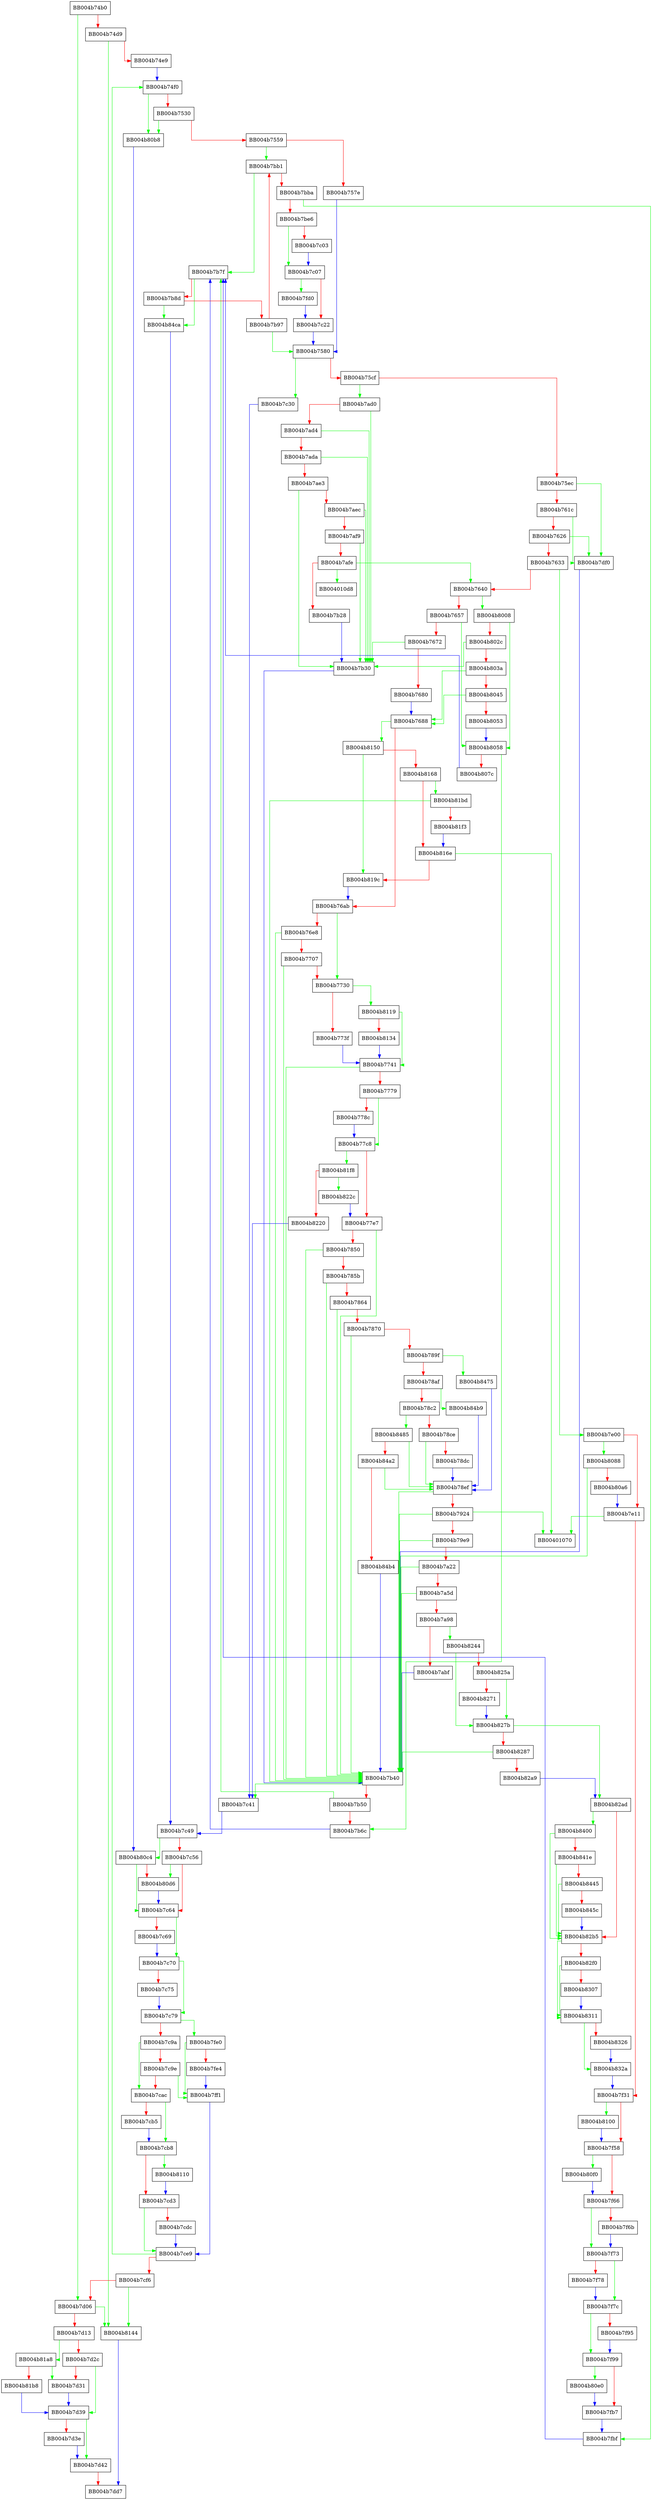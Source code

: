 digraph ossl_qrx_read_pkt {
  node [shape="box"];
  graph [splines=ortho];
  BB004b74b0 -> BB004b7d06 [color="green"];
  BB004b74b0 -> BB004b74d9 [color="red"];
  BB004b74d9 -> BB004b8144 [color="green"];
  BB004b74d9 -> BB004b74e9 [color="red"];
  BB004b74e9 -> BB004b74f0 [color="blue"];
  BB004b74f0 -> BB004b80b8 [color="green"];
  BB004b74f0 -> BB004b7530 [color="red"];
  BB004b7530 -> BB004b80b8 [color="green"];
  BB004b7530 -> BB004b7559 [color="red"];
  BB004b7559 -> BB004b7bb1 [color="green"];
  BB004b7559 -> BB004b757e [color="red"];
  BB004b757e -> BB004b7580 [color="blue"];
  BB004b7580 -> BB004b7c30 [color="green"];
  BB004b7580 -> BB004b75cf [color="red"];
  BB004b75cf -> BB004b7ad0 [color="green"];
  BB004b75cf -> BB004b75ec [color="red"];
  BB004b75ec -> BB004b7df0 [color="green"];
  BB004b75ec -> BB004b761c [color="red"];
  BB004b761c -> BB004b7df0 [color="green"];
  BB004b761c -> BB004b7626 [color="red"];
  BB004b7626 -> BB004b7df0 [color="green"];
  BB004b7626 -> BB004b7633 [color="red"];
  BB004b7633 -> BB004b7e00 [color="green"];
  BB004b7633 -> BB004b7640 [color="red"];
  BB004b7640 -> BB004b8008 [color="green"];
  BB004b7640 -> BB004b7657 [color="red"];
  BB004b7657 -> BB004b8058 [color="green"];
  BB004b7657 -> BB004b7672 [color="red"];
  BB004b7672 -> BB004b7b30 [color="green"];
  BB004b7672 -> BB004b7680 [color="red"];
  BB004b7680 -> BB004b7688 [color="blue"];
  BB004b7688 -> BB004b8150 [color="green"];
  BB004b7688 -> BB004b76ab [color="red"];
  BB004b76ab -> BB004b7730 [color="green"];
  BB004b76ab -> BB004b76e8 [color="red"];
  BB004b76e8 -> BB004b7b40 [color="green"];
  BB004b76e8 -> BB004b7707 [color="red"];
  BB004b7707 -> BB004b7b40 [color="green"];
  BB004b7707 -> BB004b7730 [color="red"];
  BB004b7730 -> BB004b8119 [color="green"];
  BB004b7730 -> BB004b773f [color="red"];
  BB004b773f -> BB004b7741 [color="blue"];
  BB004b7741 -> BB004b7b40 [color="green"];
  BB004b7741 -> BB004b7779 [color="red"];
  BB004b7779 -> BB004b77c8 [color="green"];
  BB004b7779 -> BB004b778c [color="red"];
  BB004b778c -> BB004b77c8 [color="blue"];
  BB004b77c8 -> BB004b81f8 [color="green"];
  BB004b77c8 -> BB004b77e7 [color="red"];
  BB004b77e7 -> BB004b7b40 [color="green"];
  BB004b77e7 -> BB004b7850 [color="red"];
  BB004b7850 -> BB004b7b40 [color="green"];
  BB004b7850 -> BB004b785b [color="red"];
  BB004b785b -> BB004b7b40 [color="green"];
  BB004b785b -> BB004b7864 [color="red"];
  BB004b7864 -> BB004b7b40 [color="green"];
  BB004b7864 -> BB004b7870 [color="red"];
  BB004b7870 -> BB004b7b40 [color="green"];
  BB004b7870 -> BB004b789f [color="red"];
  BB004b789f -> BB004b8475 [color="green"];
  BB004b789f -> BB004b78af [color="red"];
  BB004b78af -> BB004b84b9 [color="green"];
  BB004b78af -> BB004b78c2 [color="red"];
  BB004b78c2 -> BB004b8485 [color="green"];
  BB004b78c2 -> BB004b78ce [color="red"];
  BB004b78ce -> BB004b78ef [color="green"];
  BB004b78ce -> BB004b78dc [color="red"];
  BB004b78dc -> BB004b78ef [color="blue"];
  BB004b78ef -> BB004b7b40 [color="green"];
  BB004b78ef -> BB004b7924 [color="red"];
  BB004b7924 -> BB00401070 [color="green"];
  BB004b7924 -> BB004b7b40 [color="green"];
  BB004b7924 -> BB004b79e9 [color="red"];
  BB004b79e9 -> BB004b7b40 [color="green"];
  BB004b79e9 -> BB004b7a22 [color="red"];
  BB004b7a22 -> BB004b7b40 [color="green"];
  BB004b7a22 -> BB004b7a5d [color="red"];
  BB004b7a5d -> BB004b7b40 [color="green"];
  BB004b7a5d -> BB004b7a98 [color="red"];
  BB004b7a98 -> BB004b8244 [color="green"];
  BB004b7a98 -> BB004b7abf [color="red"];
  BB004b7abf -> BB004b7b40 [color="blue"];
  BB004b7ad0 -> BB004b7b30 [color="green"];
  BB004b7ad0 -> BB004b7ad4 [color="red"];
  BB004b7ad4 -> BB004b7b30 [color="green"];
  BB004b7ad4 -> BB004b7ada [color="red"];
  BB004b7ada -> BB004b7b30 [color="green"];
  BB004b7ada -> BB004b7ae3 [color="red"];
  BB004b7ae3 -> BB004b7b30 [color="green"];
  BB004b7ae3 -> BB004b7aec [color="red"];
  BB004b7aec -> BB004b7b30 [color="green"];
  BB004b7aec -> BB004b7af9 [color="red"];
  BB004b7af9 -> BB004b7b30 [color="green"];
  BB004b7af9 -> BB004b7afe [color="red"];
  BB004b7afe -> BB004010d8 [color="green"];
  BB004b7afe -> BB004b7640 [color="green"];
  BB004b7afe -> BB004b7b28 [color="red"];
  BB004b7b28 -> BB004b7b30 [color="blue"];
  BB004b7b30 -> BB004b7b40 [color="blue"];
  BB004b7b40 -> BB004b7c41 [color="green"];
  BB004b7b40 -> BB004b7b50 [color="red"];
  BB004b7b50 -> BB004b7b7f [color="green"];
  BB004b7b50 -> BB004b7b6c [color="red"];
  BB004b7b6c -> BB004b7b7f [color="blue"];
  BB004b7b7f -> BB004b84ca [color="green"];
  BB004b7b7f -> BB004b7b8d [color="red"];
  BB004b7b8d -> BB004b84ca [color="green"];
  BB004b7b8d -> BB004b7b97 [color="red"];
  BB004b7b97 -> BB004b7580 [color="green"];
  BB004b7b97 -> BB004b7bb1 [color="red"];
  BB004b7bb1 -> BB004b7b7f [color="green"];
  BB004b7bb1 -> BB004b7bba [color="red"];
  BB004b7bba -> BB004b7fbf [color="green"];
  BB004b7bba -> BB004b7be6 [color="red"];
  BB004b7be6 -> BB004b7c07 [color="green"];
  BB004b7be6 -> BB004b7c03 [color="red"];
  BB004b7c03 -> BB004b7c07 [color="blue"];
  BB004b7c07 -> BB004b7fd0 [color="green"];
  BB004b7c07 -> BB004b7c22 [color="red"];
  BB004b7c22 -> BB004b7580 [color="blue"];
  BB004b7c30 -> BB004b7c41 [color="blue"];
  BB004b7c41 -> BB004b7c49 [color="blue"];
  BB004b7c49 -> BB004b80c4 [color="green"];
  BB004b7c49 -> BB004b7c56 [color="red"];
  BB004b7c56 -> BB004b80d6 [color="green"];
  BB004b7c56 -> BB004b7c64 [color="red"];
  BB004b7c64 -> BB004b7c70 [color="green"];
  BB004b7c64 -> BB004b7c69 [color="red"];
  BB004b7c69 -> BB004b7c70 [color="blue"];
  BB004b7c70 -> BB004b7c79 [color="green"];
  BB004b7c70 -> BB004b7c75 [color="red"];
  BB004b7c75 -> BB004b7c79 [color="blue"];
  BB004b7c79 -> BB004b7fe0 [color="green"];
  BB004b7c79 -> BB004b7c9a [color="red"];
  BB004b7c9a -> BB004b7cac [color="green"];
  BB004b7c9a -> BB004b7c9e [color="red"];
  BB004b7c9e -> BB004b7ff1 [color="green"];
  BB004b7c9e -> BB004b7cac [color="red"];
  BB004b7cac -> BB004b7cb8 [color="green"];
  BB004b7cac -> BB004b7cb5 [color="red"];
  BB004b7cb5 -> BB004b7cb8 [color="blue"];
  BB004b7cb8 -> BB004b8110 [color="green"];
  BB004b7cb8 -> BB004b7cd3 [color="red"];
  BB004b7cd3 -> BB004b7ce9 [color="green"];
  BB004b7cd3 -> BB004b7cdc [color="red"];
  BB004b7cdc -> BB004b7ce9 [color="blue"];
  BB004b7ce9 -> BB004b74f0 [color="green"];
  BB004b7ce9 -> BB004b7cf6 [color="red"];
  BB004b7cf6 -> BB004b8144 [color="green"];
  BB004b7cf6 -> BB004b7d06 [color="red"];
  BB004b7d06 -> BB004b8144 [color="green"];
  BB004b7d06 -> BB004b7d13 [color="red"];
  BB004b7d13 -> BB004b81a8 [color="green"];
  BB004b7d13 -> BB004b7d2c [color="red"];
  BB004b7d2c -> BB004b7d39 [color="green"];
  BB004b7d2c -> BB004b7d31 [color="red"];
  BB004b7d31 -> BB004b7d39 [color="blue"];
  BB004b7d39 -> BB004b7d42 [color="green"];
  BB004b7d39 -> BB004b7d3e [color="red"];
  BB004b7d3e -> BB004b7d42 [color="blue"];
  BB004b7d42 -> BB004b7dd7 [color="red"];
  BB004b7df0 -> BB004b7b40 [color="blue"];
  BB004b7e00 -> BB004b8088 [color="green"];
  BB004b7e00 -> BB004b7e11 [color="red"];
  BB004b7e11 -> BB00401070 [color="green"];
  BB004b7e11 -> BB004b7f31 [color="red"];
  BB004b7f31 -> BB004b8100 [color="green"];
  BB004b7f31 -> BB004b7f58 [color="red"];
  BB004b7f58 -> BB004b80f0 [color="green"];
  BB004b7f58 -> BB004b7f66 [color="red"];
  BB004b7f66 -> BB004b7f73 [color="green"];
  BB004b7f66 -> BB004b7f6b [color="red"];
  BB004b7f6b -> BB004b7f73 [color="blue"];
  BB004b7f73 -> BB004b7f7c [color="green"];
  BB004b7f73 -> BB004b7f78 [color="red"];
  BB004b7f78 -> BB004b7f7c [color="blue"];
  BB004b7f7c -> BB004b7f99 [color="green"];
  BB004b7f7c -> BB004b7f95 [color="red"];
  BB004b7f95 -> BB004b7f99 [color="blue"];
  BB004b7f99 -> BB004b80e0 [color="green"];
  BB004b7f99 -> BB004b7fb7 [color="red"];
  BB004b7fb7 -> BB004b7fbf [color="blue"];
  BB004b7fbf -> BB004b7b7f [color="blue"];
  BB004b7fd0 -> BB004b7c22 [color="blue"];
  BB004b7fe0 -> BB004b7ff1 [color="green"];
  BB004b7fe0 -> BB004b7fe4 [color="red"];
  BB004b7fe4 -> BB004b7ff1 [color="blue"];
  BB004b7ff1 -> BB004b7ce9 [color="blue"];
  BB004b8008 -> BB004b8058 [color="green"];
  BB004b8008 -> BB004b802c [color="red"];
  BB004b802c -> BB004b7b30 [color="green"];
  BB004b802c -> BB004b803a [color="red"];
  BB004b803a -> BB004b7688 [color="green"];
  BB004b803a -> BB004b8045 [color="red"];
  BB004b8045 -> BB004b7688 [color="green"];
  BB004b8045 -> BB004b8053 [color="red"];
  BB004b8053 -> BB004b8058 [color="blue"];
  BB004b8058 -> BB004b7b6c [color="green"];
  BB004b8058 -> BB004b807c [color="red"];
  BB004b807c -> BB004b7b7f [color="blue"];
  BB004b8088 -> BB004b7b40 [color="green"];
  BB004b8088 -> BB004b80a6 [color="red"];
  BB004b80a6 -> BB004b7e11 [color="blue"];
  BB004b80b8 -> BB004b80c4 [color="blue"];
  BB004b80c4 -> BB004b7c64 [color="green"];
  BB004b80c4 -> BB004b80d6 [color="red"];
  BB004b80d6 -> BB004b7c64 [color="blue"];
  BB004b80e0 -> BB004b7fb7 [color="blue"];
  BB004b80f0 -> BB004b7f66 [color="blue"];
  BB004b8100 -> BB004b7f58 [color="blue"];
  BB004b8110 -> BB004b7cd3 [color="blue"];
  BB004b8119 -> BB004b7741 [color="green"];
  BB004b8119 -> BB004b8134 [color="red"];
  BB004b8134 -> BB004b7741 [color="blue"];
  BB004b8144 -> BB004b7dd7 [color="blue"];
  BB004b8150 -> BB004b819c [color="green"];
  BB004b8150 -> BB004b8168 [color="red"];
  BB004b8168 -> BB004b81bd [color="green"];
  BB004b8168 -> BB004b816e [color="red"];
  BB004b816e -> BB00401070 [color="green"];
  BB004b816e -> BB004b819c [color="red"];
  BB004b819c -> BB004b76ab [color="blue"];
  BB004b81a8 -> BB004b7d31 [color="green"];
  BB004b81a8 -> BB004b81b8 [color="red"];
  BB004b81b8 -> BB004b7d39 [color="blue"];
  BB004b81bd -> BB004b7b40 [color="green"];
  BB004b81bd -> BB004b81f3 [color="red"];
  BB004b81f3 -> BB004b816e [color="blue"];
  BB004b81f8 -> BB004b822c [color="green"];
  BB004b81f8 -> BB004b8220 [color="red"];
  BB004b8220 -> BB004b7c41 [color="blue"];
  BB004b822c -> BB004b77e7 [color="blue"];
  BB004b8244 -> BB004b827b [color="green"];
  BB004b8244 -> BB004b825a [color="red"];
  BB004b825a -> BB004b827b [color="green"];
  BB004b825a -> BB004b8271 [color="red"];
  BB004b8271 -> BB004b827b [color="blue"];
  BB004b827b -> BB004b82ad [color="green"];
  BB004b827b -> BB004b8287 [color="red"];
  BB004b8287 -> BB004b7b40 [color="green"];
  BB004b8287 -> BB004b82a9 [color="red"];
  BB004b82a9 -> BB004b82ad [color="blue"];
  BB004b82ad -> BB004b8400 [color="green"];
  BB004b82ad -> BB004b82b5 [color="red"];
  BB004b82b5 -> BB004b8311 [color="green"];
  BB004b82b5 -> BB004b82f0 [color="red"];
  BB004b82f0 -> BB004b8311 [color="green"];
  BB004b82f0 -> BB004b8307 [color="red"];
  BB004b8307 -> BB004b8311 [color="blue"];
  BB004b8311 -> BB004b832a [color="green"];
  BB004b8311 -> BB004b8326 [color="red"];
  BB004b8326 -> BB004b832a [color="blue"];
  BB004b832a -> BB004b7f31 [color="blue"];
  BB004b8400 -> BB004b82b5 [color="green"];
  BB004b8400 -> BB004b841e [color="red"];
  BB004b841e -> BB004b82b5 [color="green"];
  BB004b841e -> BB004b8445 [color="red"];
  BB004b8445 -> BB004b82b5 [color="green"];
  BB004b8445 -> BB004b845c [color="red"];
  BB004b845c -> BB004b82b5 [color="blue"];
  BB004b8475 -> BB004b78ef [color="blue"];
  BB004b8485 -> BB004b78ef [color="green"];
  BB004b8485 -> BB004b84a2 [color="red"];
  BB004b84a2 -> BB004b78ef [color="green"];
  BB004b84a2 -> BB004b84b4 [color="red"];
  BB004b84b4 -> BB004b7b40 [color="blue"];
  BB004b84b9 -> BB004b78ef [color="blue"];
  BB004b84ca -> BB004b7c49 [color="blue"];
}